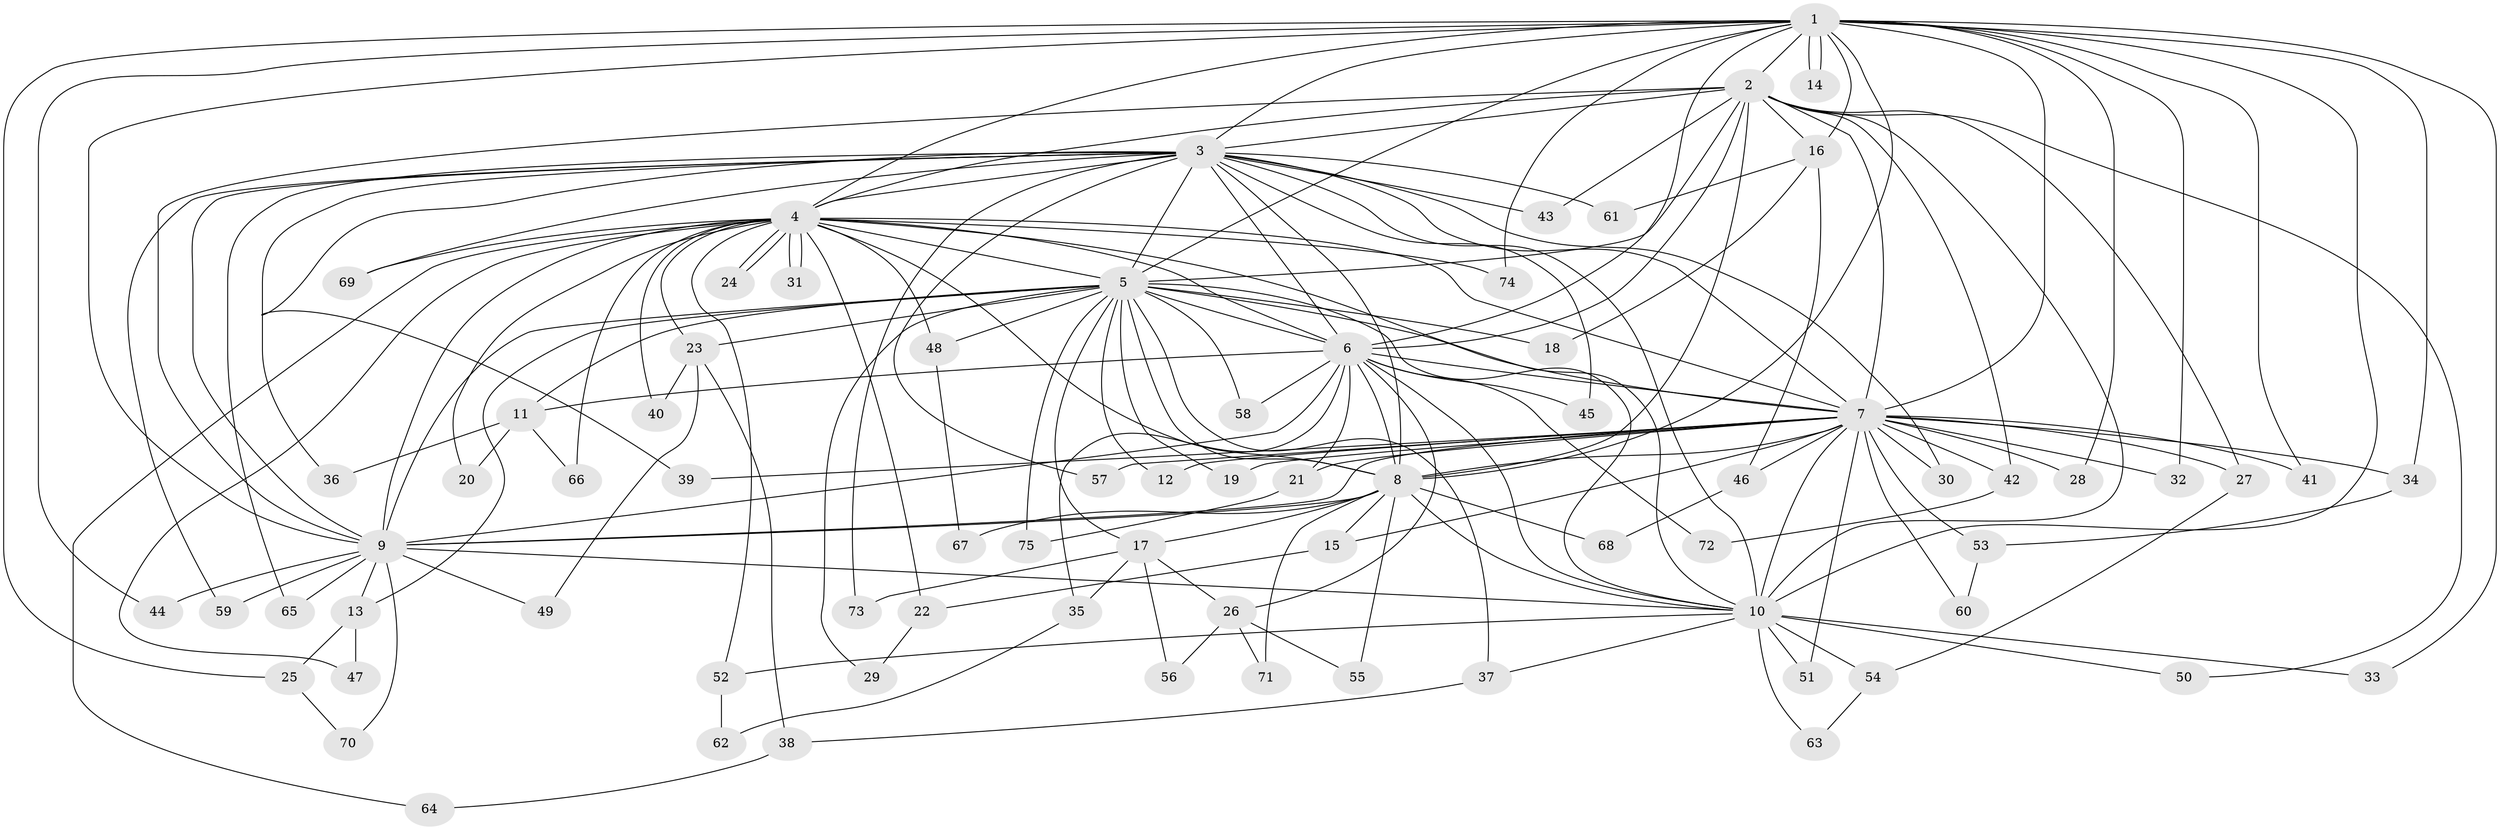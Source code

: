 // coarse degree distribution, {1: 0.13043478260869565, 12: 0.043478260869565216, 11: 0.08695652173913043, 13: 0.08695652173913043, 4: 0.17391304347826086, 2: 0.08695652173913043, 3: 0.13043478260869565, 10: 0.08695652173913043, 6: 0.043478260869565216, 5: 0.043478260869565216, 15: 0.043478260869565216, 14: 0.043478260869565216}
// Generated by graph-tools (version 1.1) at 2025/36/03/04/25 23:36:18]
// undirected, 75 vertices, 175 edges
graph export_dot {
  node [color=gray90,style=filled];
  1;
  2;
  3;
  4;
  5;
  6;
  7;
  8;
  9;
  10;
  11;
  12;
  13;
  14;
  15;
  16;
  17;
  18;
  19;
  20;
  21;
  22;
  23;
  24;
  25;
  26;
  27;
  28;
  29;
  30;
  31;
  32;
  33;
  34;
  35;
  36;
  37;
  38;
  39;
  40;
  41;
  42;
  43;
  44;
  45;
  46;
  47;
  48;
  49;
  50;
  51;
  52;
  53;
  54;
  55;
  56;
  57;
  58;
  59;
  60;
  61;
  62;
  63;
  64;
  65;
  66;
  67;
  68;
  69;
  70;
  71;
  72;
  73;
  74;
  75;
  1 -- 2;
  1 -- 3;
  1 -- 4;
  1 -- 5;
  1 -- 6;
  1 -- 7;
  1 -- 8;
  1 -- 9;
  1 -- 10;
  1 -- 14;
  1 -- 14;
  1 -- 16;
  1 -- 25;
  1 -- 28;
  1 -- 32;
  1 -- 33;
  1 -- 34;
  1 -- 41;
  1 -- 44;
  1 -- 74;
  2 -- 3;
  2 -- 4;
  2 -- 5;
  2 -- 6;
  2 -- 7;
  2 -- 8;
  2 -- 9;
  2 -- 10;
  2 -- 16;
  2 -- 27;
  2 -- 42;
  2 -- 43;
  2 -- 50;
  3 -- 4;
  3 -- 5;
  3 -- 6;
  3 -- 7;
  3 -- 8;
  3 -- 9;
  3 -- 10;
  3 -- 30;
  3 -- 36;
  3 -- 39;
  3 -- 43;
  3 -- 45;
  3 -- 57;
  3 -- 59;
  3 -- 61;
  3 -- 65;
  3 -- 69;
  3 -- 73;
  4 -- 5;
  4 -- 6;
  4 -- 7;
  4 -- 8;
  4 -- 9;
  4 -- 10;
  4 -- 20;
  4 -- 22;
  4 -- 23;
  4 -- 24;
  4 -- 24;
  4 -- 31;
  4 -- 31;
  4 -- 40;
  4 -- 47;
  4 -- 48;
  4 -- 52;
  4 -- 64;
  4 -- 66;
  4 -- 69;
  4 -- 74;
  5 -- 6;
  5 -- 7;
  5 -- 8;
  5 -- 9;
  5 -- 10;
  5 -- 11;
  5 -- 12;
  5 -- 13;
  5 -- 17;
  5 -- 18;
  5 -- 19;
  5 -- 23;
  5 -- 29;
  5 -- 37;
  5 -- 48;
  5 -- 58;
  5 -- 75;
  6 -- 7;
  6 -- 8;
  6 -- 9;
  6 -- 10;
  6 -- 11;
  6 -- 21;
  6 -- 26;
  6 -- 35;
  6 -- 45;
  6 -- 58;
  6 -- 72;
  7 -- 8;
  7 -- 9;
  7 -- 10;
  7 -- 12;
  7 -- 15;
  7 -- 19;
  7 -- 21;
  7 -- 27;
  7 -- 28;
  7 -- 30;
  7 -- 32;
  7 -- 34;
  7 -- 39;
  7 -- 41;
  7 -- 42;
  7 -- 46;
  7 -- 51;
  7 -- 53;
  7 -- 57;
  7 -- 60;
  8 -- 9;
  8 -- 10;
  8 -- 15;
  8 -- 17;
  8 -- 55;
  8 -- 67;
  8 -- 68;
  8 -- 71;
  9 -- 10;
  9 -- 13;
  9 -- 44;
  9 -- 49;
  9 -- 59;
  9 -- 65;
  9 -- 70;
  10 -- 33;
  10 -- 37;
  10 -- 50;
  10 -- 51;
  10 -- 52;
  10 -- 54;
  10 -- 63;
  11 -- 20;
  11 -- 36;
  11 -- 66;
  13 -- 25;
  13 -- 47;
  15 -- 22;
  16 -- 18;
  16 -- 46;
  16 -- 61;
  17 -- 26;
  17 -- 35;
  17 -- 56;
  17 -- 73;
  21 -- 75;
  22 -- 29;
  23 -- 38;
  23 -- 40;
  23 -- 49;
  25 -- 70;
  26 -- 55;
  26 -- 56;
  26 -- 71;
  27 -- 54;
  34 -- 53;
  35 -- 62;
  37 -- 38;
  38 -- 64;
  42 -- 72;
  46 -- 68;
  48 -- 67;
  52 -- 62;
  53 -- 60;
  54 -- 63;
}
